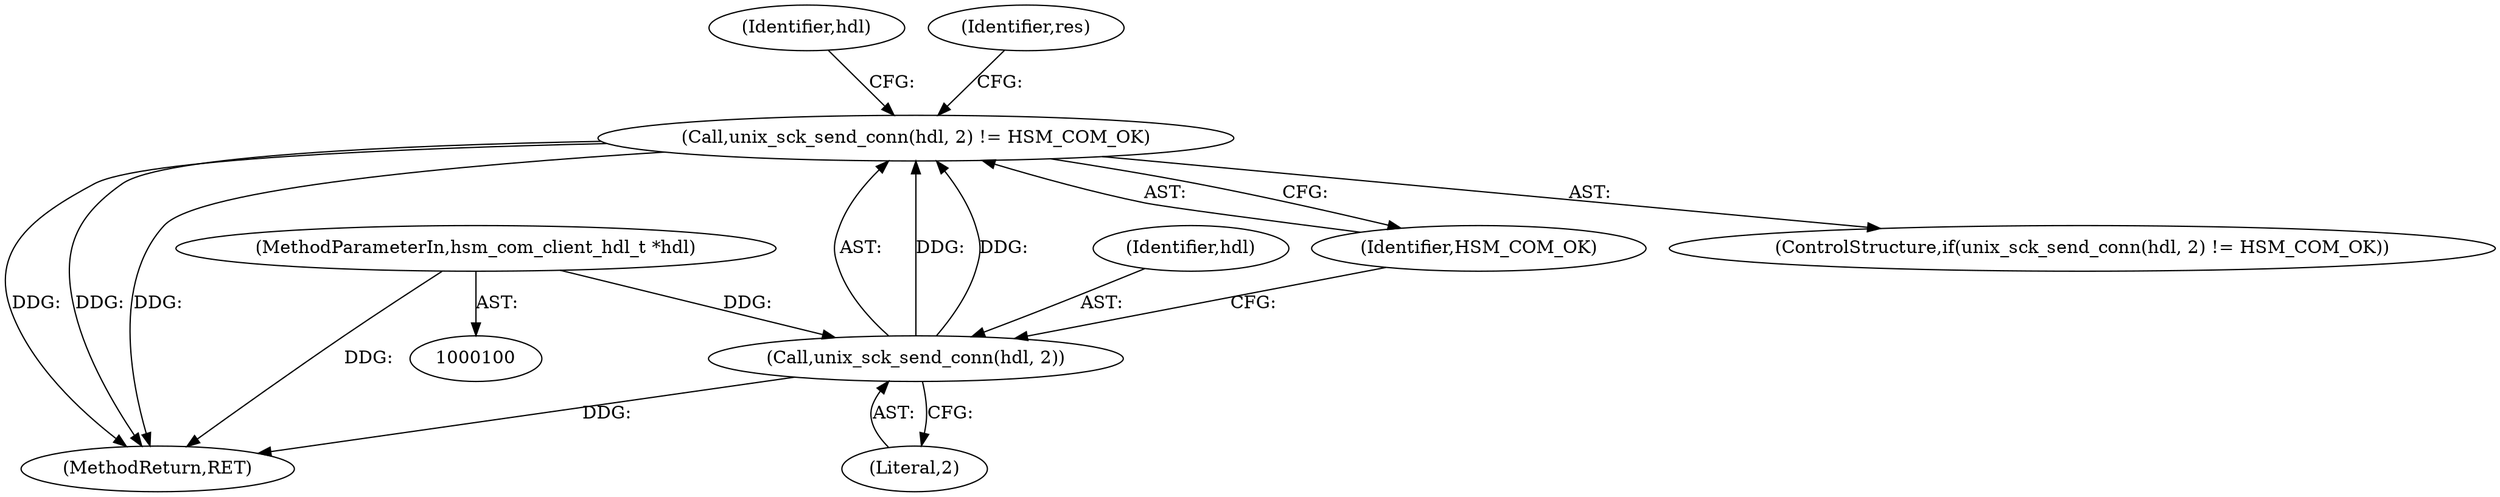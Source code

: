 digraph "0_opa-ff_c5759e7b76f5bf844be6c6641cc1b356bbc83869_0@API" {
"1000262" [label="(Call,unix_sck_send_conn(hdl, 2) != HSM_COM_OK)"];
"1000263" [label="(Call,unix_sck_send_conn(hdl, 2))"];
"1000101" [label="(MethodParameterIn,hsm_com_client_hdl_t *hdl)"];
"1000270" [label="(Identifier,hdl)"];
"1000283" [label="(MethodReturn,RET)"];
"1000101" [label="(MethodParameterIn,hsm_com_client_hdl_t *hdl)"];
"1000277" [label="(Identifier,res)"];
"1000264" [label="(Identifier,hdl)"];
"1000263" [label="(Call,unix_sck_send_conn(hdl, 2))"];
"1000261" [label="(ControlStructure,if(unix_sck_send_conn(hdl, 2) != HSM_COM_OK))"];
"1000262" [label="(Call,unix_sck_send_conn(hdl, 2) != HSM_COM_OK)"];
"1000266" [label="(Identifier,HSM_COM_OK)"];
"1000265" [label="(Literal,2)"];
"1000262" -> "1000261"  [label="AST: "];
"1000262" -> "1000266"  [label="CFG: "];
"1000263" -> "1000262"  [label="AST: "];
"1000266" -> "1000262"  [label="AST: "];
"1000270" -> "1000262"  [label="CFG: "];
"1000277" -> "1000262"  [label="CFG: "];
"1000262" -> "1000283"  [label="DDG: "];
"1000262" -> "1000283"  [label="DDG: "];
"1000262" -> "1000283"  [label="DDG: "];
"1000263" -> "1000262"  [label="DDG: "];
"1000263" -> "1000262"  [label="DDG: "];
"1000263" -> "1000265"  [label="CFG: "];
"1000264" -> "1000263"  [label="AST: "];
"1000265" -> "1000263"  [label="AST: "];
"1000266" -> "1000263"  [label="CFG: "];
"1000263" -> "1000283"  [label="DDG: "];
"1000101" -> "1000263"  [label="DDG: "];
"1000101" -> "1000100"  [label="AST: "];
"1000101" -> "1000283"  [label="DDG: "];
}
